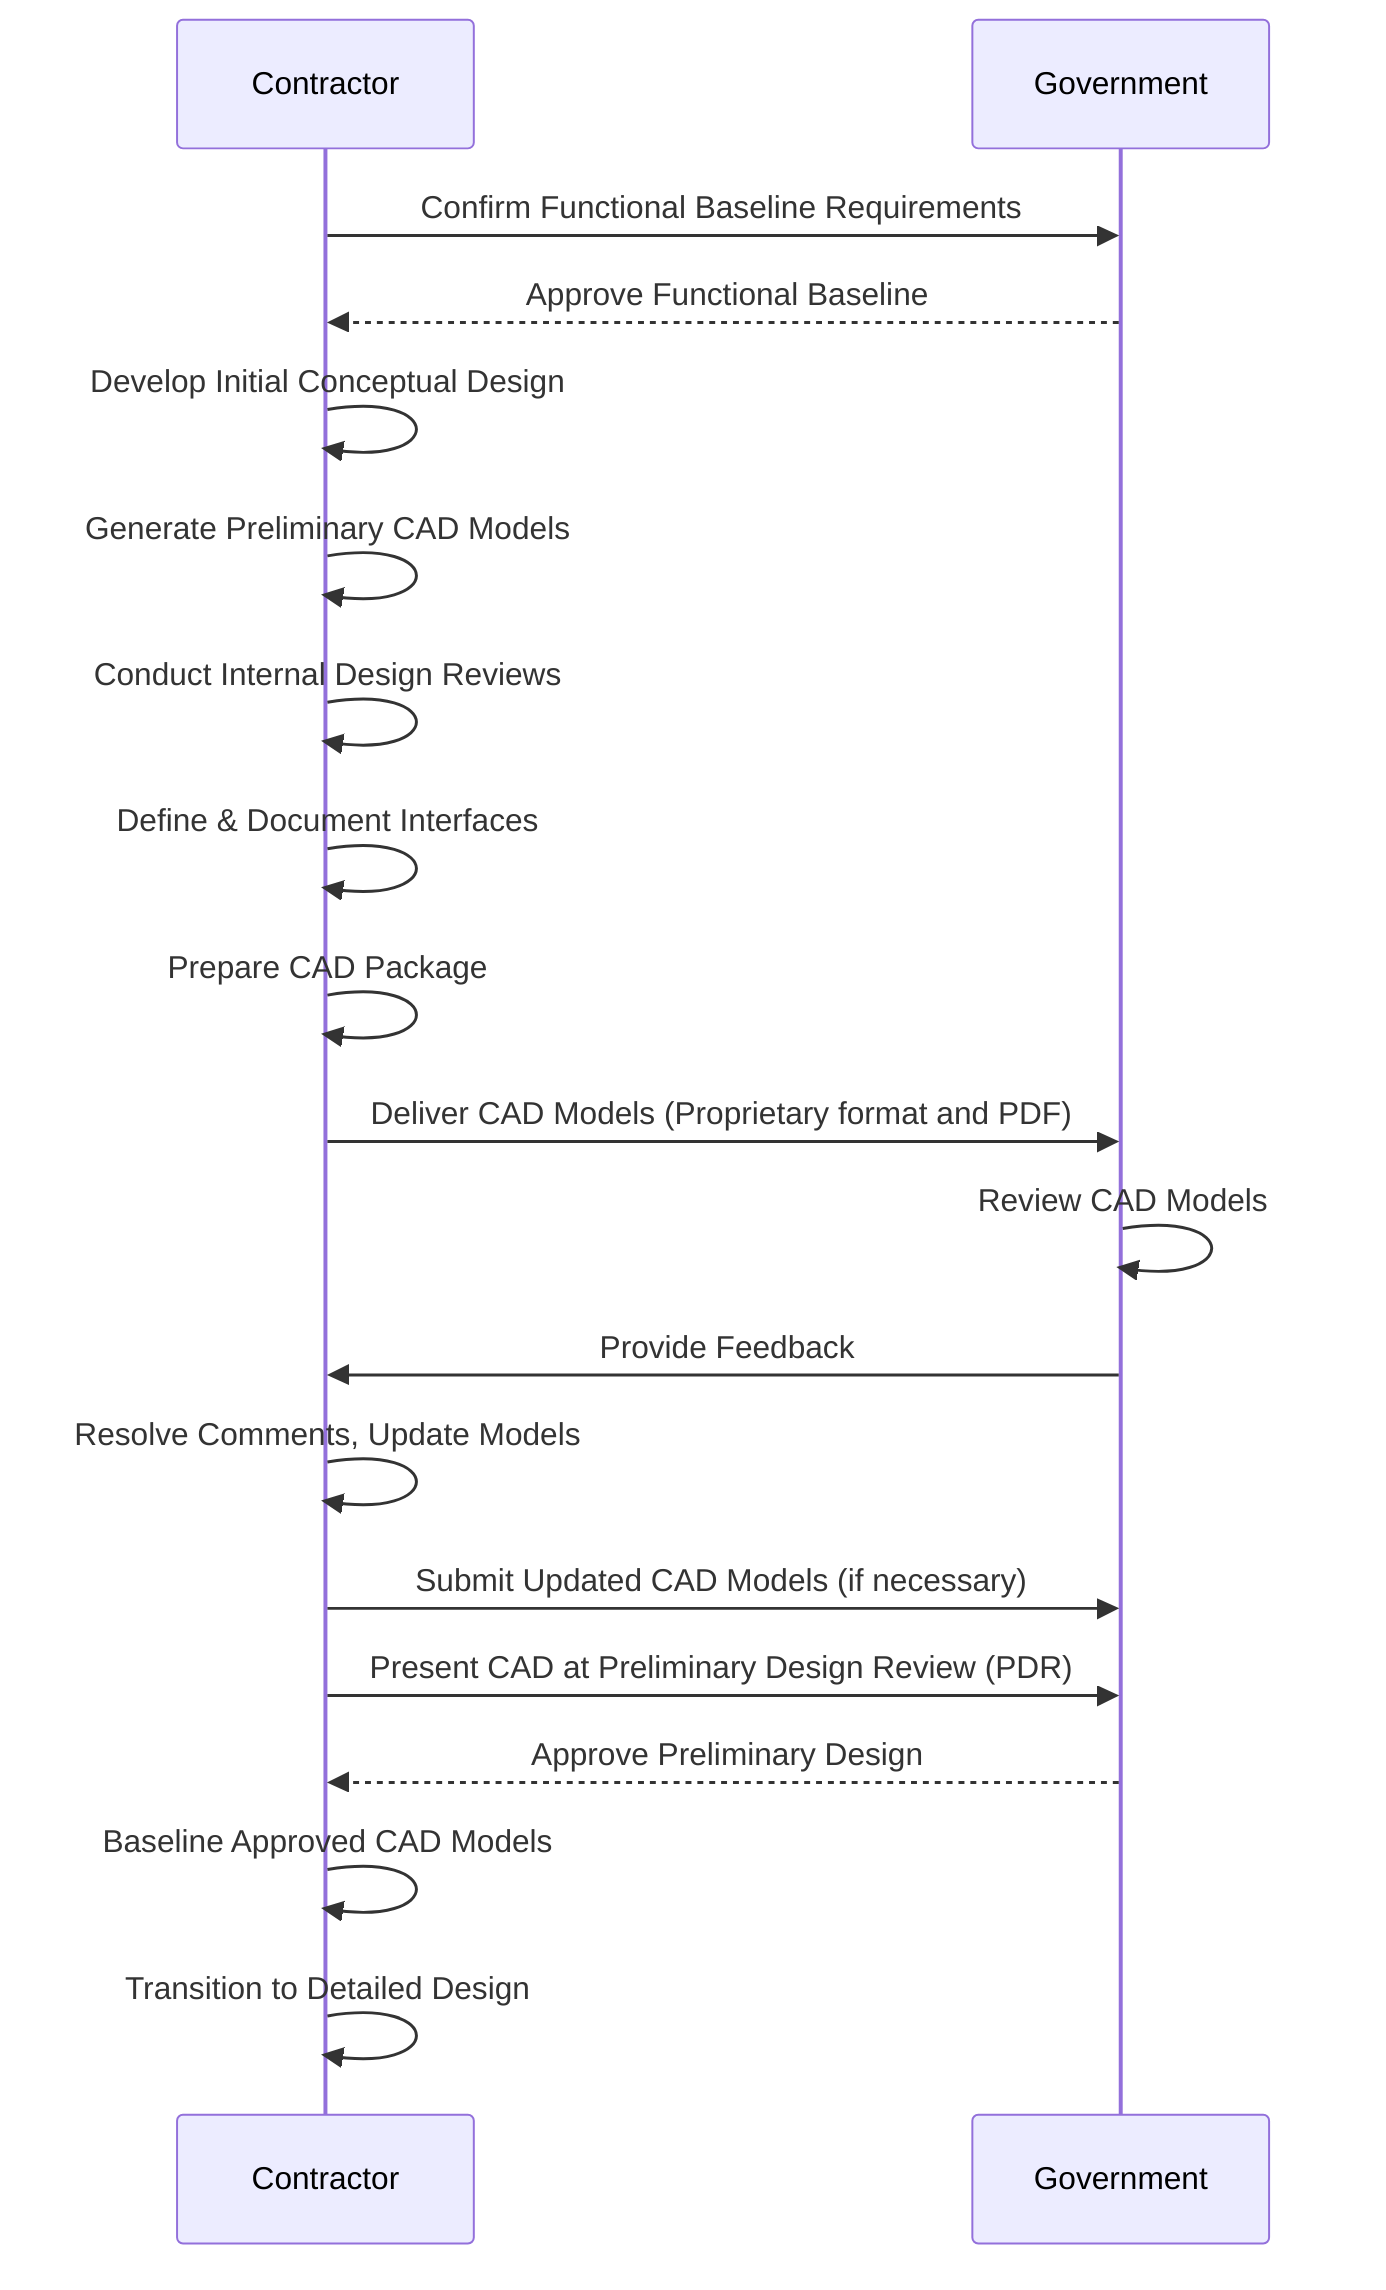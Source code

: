 sequenceDiagram
    participant Contractor
    participant Government

    Contractor->>Government: Confirm Functional Baseline Requirements
    Government-->>Contractor: Approve Functional Baseline

    Contractor->>Contractor: Develop Initial Conceptual Design
    Contractor->>Contractor: Generate Preliminary CAD Models

    Contractor->>Contractor: Conduct Internal Design Reviews
    Contractor->>Contractor: Define & Document Interfaces

    Contractor->>Contractor: Prepare CAD Package

    Contractor->>Government: Deliver CAD Models (Proprietary format and PDF)

    Government->>Government: Review CAD Models
    Government->>Contractor: Provide Feedback

    Contractor->>Contractor: Resolve Comments, Update Models

    Contractor->>Government: Submit Updated CAD Models (if necessary)

    Contractor->>Government: Present CAD at Preliminary Design Review (PDR)
    Government-->>Contractor: Approve Preliminary Design

    Contractor->>Contractor: Baseline Approved CAD Models
    Contractor->>Contractor: Transition to Detailed Design